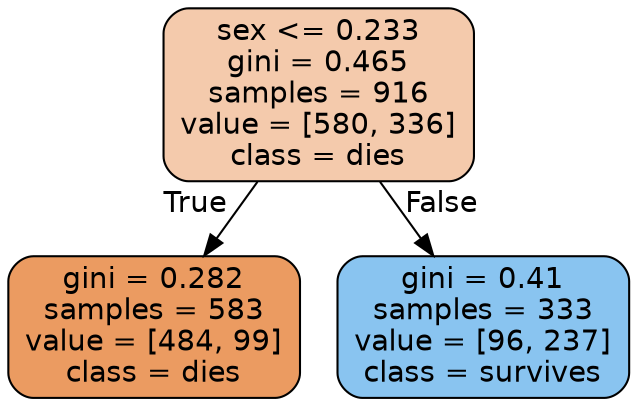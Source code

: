 digraph Tree {
node [shape=box, style="filled, rounded", color="black", fontname=helvetica] ;
edge [fontname=helvetica] ;
0 [label="sex <= 0.233\ngini = 0.465\nsamples = 916\nvalue = [580, 336]\nclass = dies", fillcolor="#e581396b"] ;
1 [label="gini = 0.282\nsamples = 583\nvalue = [484, 99]\nclass = dies", fillcolor="#e58139cb"] ;
0 -> 1 [labeldistance=2.5, labelangle=45, headlabel="True"] ;
2 [label="gini = 0.41\nsamples = 333\nvalue = [96, 237]\nclass = survives", fillcolor="#399de598"] ;
0 -> 2 [labeldistance=2.5, labelangle=-45, headlabel="False"] ;
}